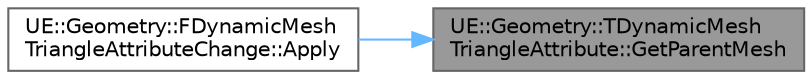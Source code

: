 digraph "UE::Geometry::TDynamicMeshTriangleAttribute::GetParentMesh"
{
 // INTERACTIVE_SVG=YES
 // LATEX_PDF_SIZE
  bgcolor="transparent";
  edge [fontname=Helvetica,fontsize=10,labelfontname=Helvetica,labelfontsize=10];
  node [fontname=Helvetica,fontsize=10,shape=box,height=0.2,width=0.4];
  rankdir="RL";
  Node1 [id="Node000001",label="UE::Geometry::TDynamicMesh\lTriangleAttribute::GetParentMesh",height=0.2,width=0.4,color="gray40", fillcolor="grey60", style="filled", fontcolor="black",tooltip=" "];
  Node1 -> Node2 [id="edge1_Node000001_Node000002",dir="back",color="steelblue1",style="solid",tooltip=" "];
  Node2 [id="Node000002",label="UE::Geometry::FDynamicMesh\lTriangleAttributeChange::Apply",height=0.2,width=0.4,color="grey40", fillcolor="white", style="filled",URL="$d6/d46/classUE_1_1Geometry_1_1FDynamicMeshTriangleAttributeChange.html#a339e9fb5e756eef51d07933ae330dbdc",tooltip=" "];
}
